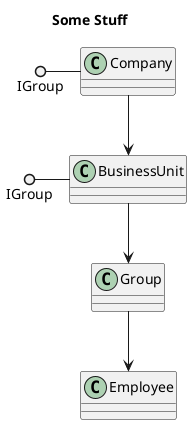 {
  "sha1": "tfm8iojm2z5f0y0uj352kv1838nag0t",
  "insertion": {
    "when": "2024-06-04T17:28:46.168Z",
    "url": "http://forum.plantuml.net/9377/plantuml-clipping-text-in-class-diagram",
    "user": "plantuml@gmail.com"
  }
}
@startuml
title Some Stuff

' Classes

class Company

class BusinessUnit

class Group

class Employee

' Interface Implementations

IGroup ()- Company
IGroup ()- BusinessUnit

' Relationships

Company --> BusinessUnit
BusinessUnit --> Group
Group --> Employee
@enduml
